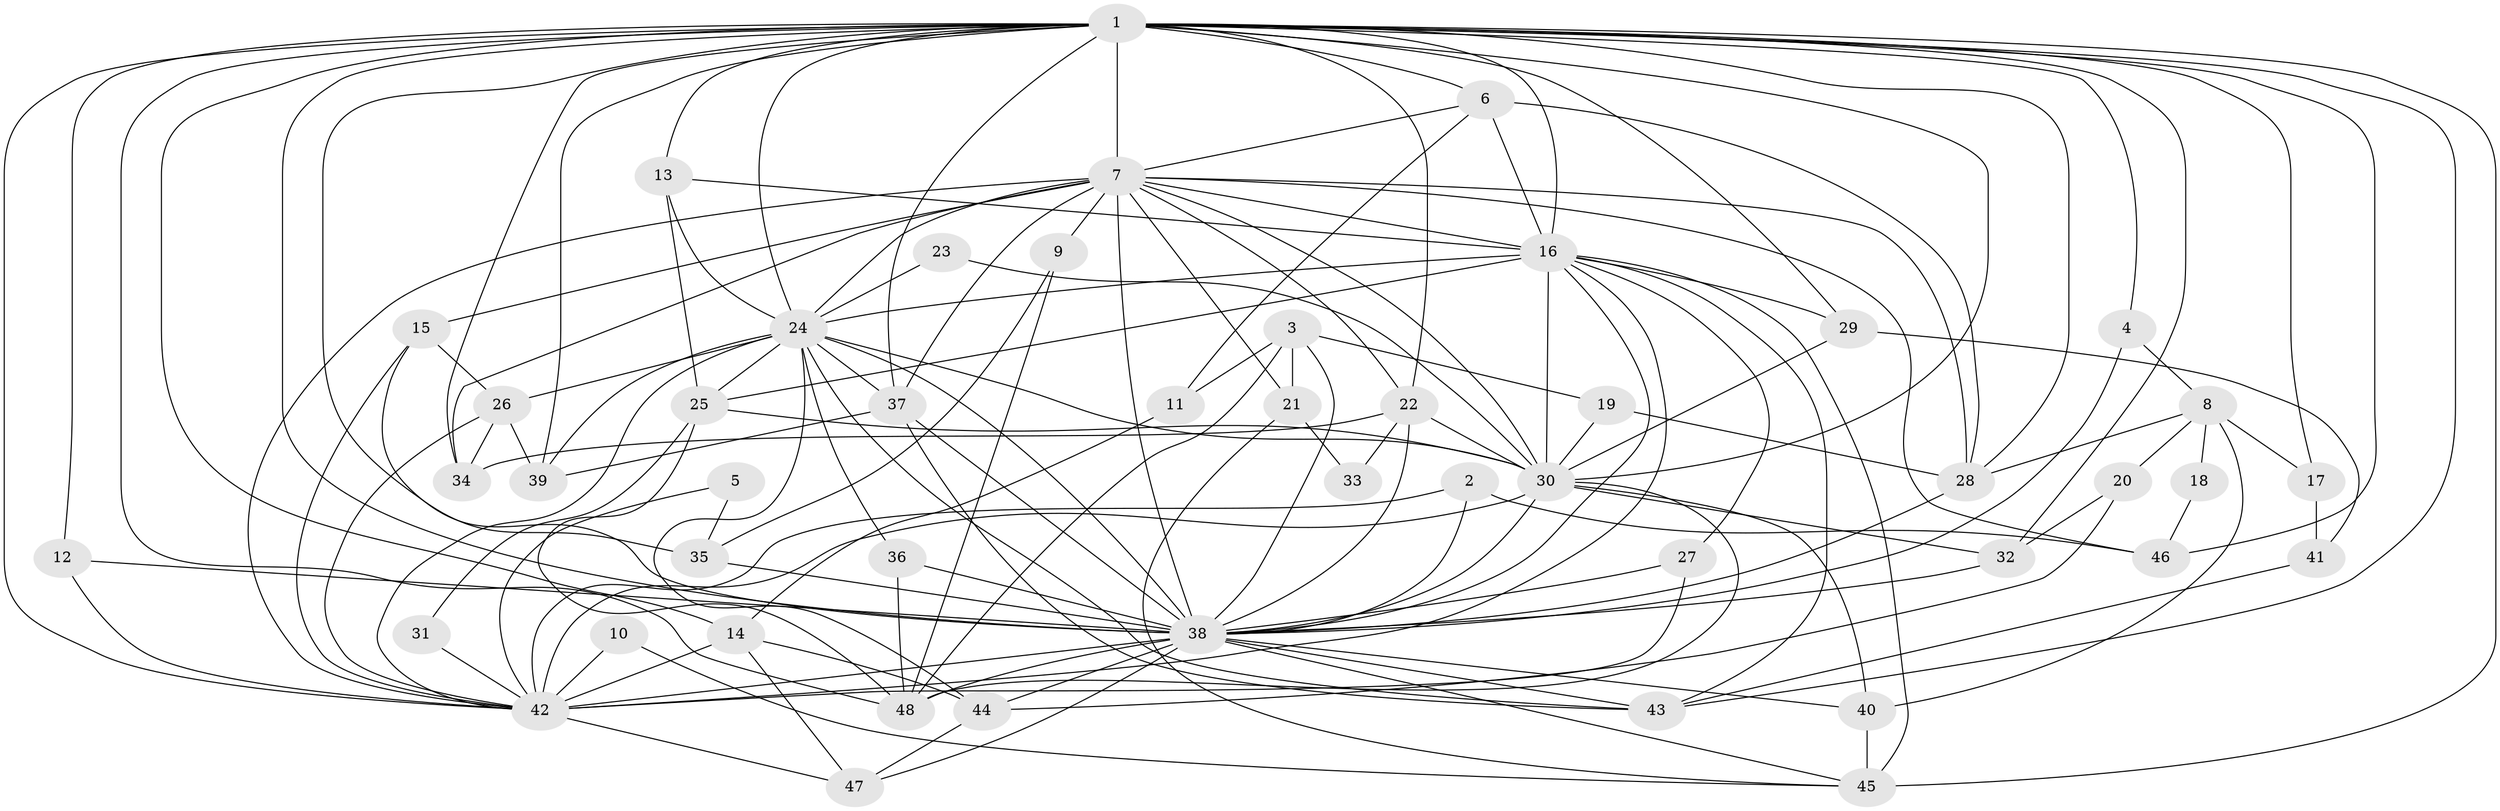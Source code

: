 // original degree distribution, {22: 0.01694915254237288, 30: 0.00847457627118644, 18: 0.00847457627118644, 16: 0.025423728813559324, 21: 0.00847457627118644, 24: 0.00847457627118644, 20: 0.00847457627118644, 4: 0.13559322033898305, 6: 0.025423728813559324, 3: 0.15254237288135594, 2: 0.5084745762711864, 9: 0.00847457627118644, 5: 0.07627118644067797, 7: 0.00847457627118644}
// Generated by graph-tools (version 1.1) at 2025/36/03/04/25 23:36:18]
// undirected, 48 vertices, 142 edges
graph export_dot {
  node [color=gray90,style=filled];
  1;
  2;
  3;
  4;
  5;
  6;
  7;
  8;
  9;
  10;
  11;
  12;
  13;
  14;
  15;
  16;
  17;
  18;
  19;
  20;
  21;
  22;
  23;
  24;
  25;
  26;
  27;
  28;
  29;
  30;
  31;
  32;
  33;
  34;
  35;
  36;
  37;
  38;
  39;
  40;
  41;
  42;
  43;
  44;
  45;
  46;
  47;
  48;
  1 -- 4 [weight=1.0];
  1 -- 6 [weight=1.0];
  1 -- 7 [weight=3.0];
  1 -- 12 [weight=1.0];
  1 -- 13 [weight=1.0];
  1 -- 14 [weight=2.0];
  1 -- 16 [weight=4.0];
  1 -- 17 [weight=1.0];
  1 -- 22 [weight=2.0];
  1 -- 24 [weight=2.0];
  1 -- 28 [weight=1.0];
  1 -- 29 [weight=2.0];
  1 -- 30 [weight=2.0];
  1 -- 32 [weight=2.0];
  1 -- 34 [weight=1.0];
  1 -- 35 [weight=1.0];
  1 -- 37 [weight=1.0];
  1 -- 38 [weight=7.0];
  1 -- 39 [weight=1.0];
  1 -- 42 [weight=2.0];
  1 -- 43 [weight=1.0];
  1 -- 45 [weight=2.0];
  1 -- 46 [weight=2.0];
  1 -- 48 [weight=1.0];
  2 -- 38 [weight=1.0];
  2 -- 42 [weight=1.0];
  2 -- 46 [weight=2.0];
  3 -- 11 [weight=1.0];
  3 -- 19 [weight=1.0];
  3 -- 21 [weight=1.0];
  3 -- 38 [weight=1.0];
  3 -- 48 [weight=1.0];
  4 -- 8 [weight=1.0];
  4 -- 38 [weight=1.0];
  5 -- 35 [weight=1.0];
  5 -- 42 [weight=1.0];
  6 -- 7 [weight=1.0];
  6 -- 11 [weight=1.0];
  6 -- 16 [weight=1.0];
  6 -- 28 [weight=1.0];
  7 -- 9 [weight=2.0];
  7 -- 15 [weight=1.0];
  7 -- 16 [weight=1.0];
  7 -- 21 [weight=1.0];
  7 -- 22 [weight=1.0];
  7 -- 24 [weight=1.0];
  7 -- 28 [weight=1.0];
  7 -- 30 [weight=2.0];
  7 -- 34 [weight=1.0];
  7 -- 37 [weight=1.0];
  7 -- 38 [weight=3.0];
  7 -- 42 [weight=2.0];
  7 -- 46 [weight=1.0];
  8 -- 17 [weight=1.0];
  8 -- 18 [weight=1.0];
  8 -- 20 [weight=1.0];
  8 -- 28 [weight=1.0];
  8 -- 40 [weight=1.0];
  9 -- 35 [weight=1.0];
  9 -- 48 [weight=1.0];
  10 -- 42 [weight=1.0];
  10 -- 45 [weight=1.0];
  11 -- 14 [weight=1.0];
  12 -- 38 [weight=1.0];
  12 -- 42 [weight=1.0];
  13 -- 16 [weight=1.0];
  13 -- 24 [weight=1.0];
  13 -- 25 [weight=1.0];
  14 -- 42 [weight=1.0];
  14 -- 44 [weight=1.0];
  14 -- 47 [weight=1.0];
  15 -- 26 [weight=1.0];
  15 -- 38 [weight=1.0];
  15 -- 42 [weight=1.0];
  16 -- 24 [weight=1.0];
  16 -- 25 [weight=1.0];
  16 -- 27 [weight=1.0];
  16 -- 29 [weight=2.0];
  16 -- 30 [weight=1.0];
  16 -- 38 [weight=3.0];
  16 -- 42 [weight=1.0];
  16 -- 43 [weight=1.0];
  16 -- 45 [weight=1.0];
  17 -- 41 [weight=1.0];
  18 -- 46 [weight=1.0];
  19 -- 28 [weight=1.0];
  19 -- 30 [weight=1.0];
  20 -- 32 [weight=1.0];
  20 -- 44 [weight=1.0];
  21 -- 33 [weight=1.0];
  21 -- 45 [weight=1.0];
  22 -- 30 [weight=1.0];
  22 -- 33 [weight=1.0];
  22 -- 34 [weight=1.0];
  22 -- 38 [weight=1.0];
  23 -- 24 [weight=1.0];
  23 -- 30 [weight=1.0];
  24 -- 25 [weight=1.0];
  24 -- 26 [weight=1.0];
  24 -- 30 [weight=1.0];
  24 -- 36 [weight=1.0];
  24 -- 37 [weight=1.0];
  24 -- 38 [weight=5.0];
  24 -- 39 [weight=1.0];
  24 -- 42 [weight=1.0];
  24 -- 43 [weight=1.0];
  24 -- 44 [weight=1.0];
  25 -- 30 [weight=1.0];
  25 -- 31 [weight=1.0];
  25 -- 48 [weight=2.0];
  26 -- 34 [weight=1.0];
  26 -- 39 [weight=1.0];
  26 -- 42 [weight=1.0];
  27 -- 38 [weight=1.0];
  27 -- 42 [weight=1.0];
  28 -- 38 [weight=2.0];
  29 -- 30 [weight=1.0];
  29 -- 41 [weight=1.0];
  30 -- 32 [weight=1.0];
  30 -- 38 [weight=4.0];
  30 -- 40 [weight=2.0];
  30 -- 42 [weight=1.0];
  30 -- 48 [weight=2.0];
  31 -- 42 [weight=1.0];
  32 -- 38 [weight=1.0];
  35 -- 38 [weight=2.0];
  36 -- 38 [weight=2.0];
  36 -- 48 [weight=1.0];
  37 -- 38 [weight=2.0];
  37 -- 39 [weight=1.0];
  37 -- 43 [weight=1.0];
  38 -- 40 [weight=2.0];
  38 -- 42 [weight=5.0];
  38 -- 43 [weight=1.0];
  38 -- 44 [weight=1.0];
  38 -- 45 [weight=1.0];
  38 -- 47 [weight=1.0];
  38 -- 48 [weight=1.0];
  40 -- 45 [weight=1.0];
  41 -- 43 [weight=1.0];
  42 -- 47 [weight=1.0];
  44 -- 47 [weight=1.0];
}
